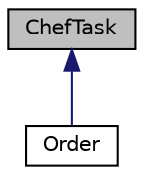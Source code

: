 digraph "ChefTask"
{
 // LATEX_PDF_SIZE
  edge [fontname="Helvetica",fontsize="10",labelfontname="Helvetica",labelfontsize="10"];
  node [fontname="Helvetica",fontsize="10",shape=record];
  Node1 [label="ChefTask",height=0.2,width=0.4,color="black", fillcolor="grey75", style="filled", fontcolor="black",tooltip="Abstract base class for chef tasks."];
  Node1 -> Node2 [dir="back",color="midnightblue",fontsize="10",style="solid",fontname="Helvetica"];
  Node2 [label="Order",height=0.2,width=0.4,color="black", fillcolor="white", style="filled",URL="$classOrder.html",tooltip="Represents an order placed by a waiter."];
}
